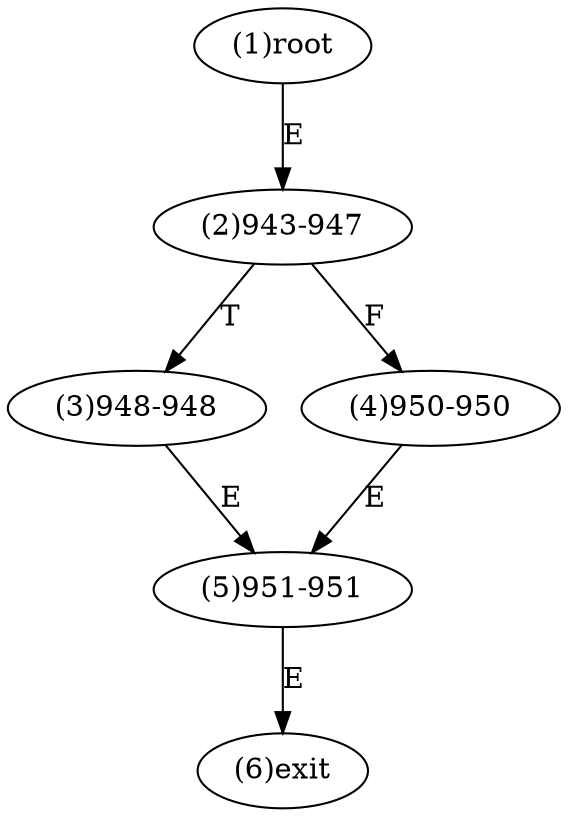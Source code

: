 digraph "" { 
1[ label="(1)root"];
2[ label="(2)943-947"];
3[ label="(3)948-948"];
4[ label="(4)950-950"];
5[ label="(5)951-951"];
6[ label="(6)exit"];
1->2[ label="E"];
2->4[ label="F"];
2->3[ label="T"];
3->5[ label="E"];
4->5[ label="E"];
5->6[ label="E"];
}